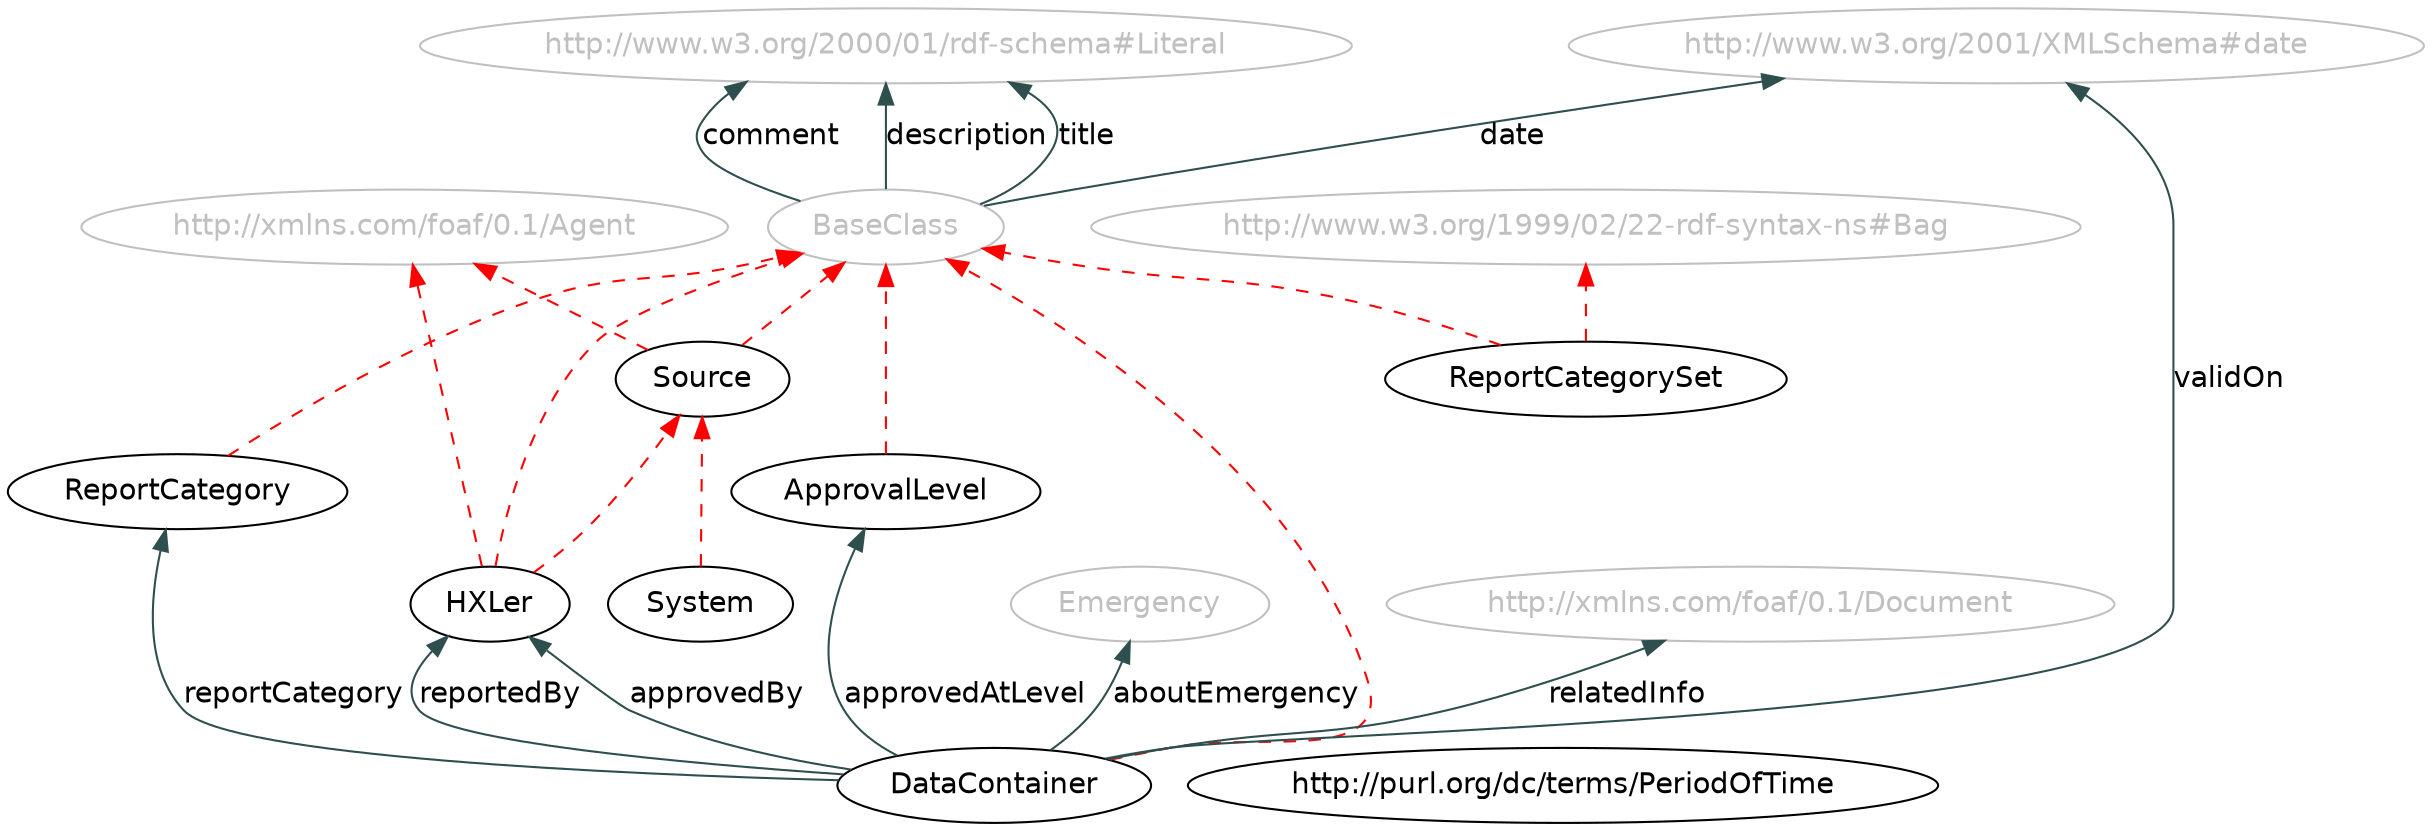 digraph { 
 rankdir="BT";	
 charset="utf-8";
 overlap=false;
 edge [color=darkslategray];
 edge [fontname=Helvetica];
 node [fontname=Helvetica];

"ApprovalLevel" [ URL = "./#ApprovalLevel"] ;
		"BaseClass" [ URL = "./#ApprovalLevel" color="gray" fontcolor="gray"] ;
				"ApprovalLevel" -> "BaseClass" [ color=red style="dashed" ]; 
			"DataContainer" [ URL = "./#DataContainer"] ;
		"BaseClass" [ URL = "./#DataContainer" color="gray" fontcolor="gray"] ;
				"DataContainer" -> "BaseClass" [ color=red style="dashed" ]; 
			"HXLer" [ URL = "./#HXLer"] ;
		"http://xmlns.com/foaf/0.1/Agent" [ URL = "./#HXLer" color="gray" fontcolor="gray"] ;
				"HXLer" -> "http://xmlns.com/foaf/0.1/Agent" [ color=red style="dashed" ]; 
			"BaseClass" [ URL = "./#HXLer" color="gray" fontcolor="gray"] ;
				"HXLer" -> "BaseClass" [ color=red style="dashed" ]; 
			"HXLer" -> "Source" [ color=red style="dashed" ]; 
			"ReportCategory" [ URL = "./#ReportCategory"] ;
		"BaseClass" [ URL = "./#ReportCategory" color="gray" fontcolor="gray"] ;
				"ReportCategory" -> "BaseClass" [ color=red style="dashed" ]; 
			"ReportCategorySet" [ URL = "./#ReportCategorySet"] ;
		"BaseClass" [ URL = "./#ReportCategorySet" color="gray" fontcolor="gray"] ;
				"ReportCategorySet" -> "BaseClass" [ color=red style="dashed" ]; 
			"http://www.w3.org/1999/02/22-rdf-syntax-ns#Bag" [ URL = "./#ReportCategorySet" color="gray" fontcolor="gray"] ;
				"ReportCategorySet" -> "http://www.w3.org/1999/02/22-rdf-syntax-ns#Bag" [ color=red style="dashed" ]; 
			"Source" [ URL = "./#Source"] ;
		"http://xmlns.com/foaf/0.1/Agent" [ URL = "./#Source" color="gray" fontcolor="gray"] ;
				"Source" -> "http://xmlns.com/foaf/0.1/Agent" [ color=red style="dashed" ]; 
			"BaseClass" [ URL = "./#Source" color="gray" fontcolor="gray"] ;
				"Source" -> "BaseClass" [ color=red style="dashed" ]; 
			"System" [ URL = "./#System"] ;
		"System" -> "Source" [ color=red style="dashed" ]; 
			"http://purl.org/dc/terms/PeriodOfTime" [ URL = "./#http://purl.org/dc/terms/PeriodOfTime"] ;
		"Emergency" [ URL = "./#Emergency" color="gray" fontcolor="gray"] ;
					"DataContainer" -> "Emergency" [ label="aboutEmergency" URL = "./#aboutEmergency"]; 
				"DataContainer" -> "ApprovalLevel" [ label="approvedAtLevel" URL = "./#approvedAtLevel"]; 
				"DataContainer" -> "HXLer" [ label="approvedBy" URL = "./#approvedBy"]; 
				"BaseClass" [ URL = "./#BaseClass" color="gray" fontcolor="gray"] ;
				"http://www.w3.org/2000/01/rdf-schema#Literal" [ URL = "./#http://www.w3.org/2000/01/rdf-schema#Literal" color="gray" fontcolor="gray"] ;
					"BaseClass" -> "http://www.w3.org/2000/01/rdf-schema#Literal" [ label="comment" URL = "./#comment"]; 
				"BaseClass" [ URL = "./#BaseClass" color="gray" fontcolor="gray"] ;
				"http://www.w3.org/2001/XMLSchema#date" [ URL = "./#http://www.w3.org/2001/XMLSchema#date" color="gray" fontcolor="gray"] ;
					"BaseClass" -> "http://www.w3.org/2001/XMLSchema#date" [ label="date" URL = "./#date"]; 
				"BaseClass" [ URL = "./#BaseClass" color="gray" fontcolor="gray"] ;
				"http://www.w3.org/2000/01/rdf-schema#Literal" [ URL = "./#http://www.w3.org/2000/01/rdf-schema#Literal" color="gray" fontcolor="gray"] ;
					"BaseClass" -> "http://www.w3.org/2000/01/rdf-schema#Literal" [ label="description" URL = "./#description"]; 
				"http://xmlns.com/foaf/0.1/Document" [ URL = "./#http://xmlns.com/foaf/0.1/Document" color="gray" fontcolor="gray"] ;
					"DataContainer" -> "http://xmlns.com/foaf/0.1/Document" [ label="relatedInfo" URL = "./#relatedInfo"]; 
				"DataContainer" -> "ReportCategory" [ label="reportCategory" URL = "./#reportCategory"]; 
				"DataContainer" -> "HXLer" [ label="reportedBy" URL = "./#reportedBy"]; 
				"BaseClass" [ URL = "./#BaseClass" color="gray" fontcolor="gray"] ;
				"http://www.w3.org/2000/01/rdf-schema#Literal" [ URL = "./#http://www.w3.org/2000/01/rdf-schema#Literal" color="gray" fontcolor="gray"] ;
					"BaseClass" -> "http://www.w3.org/2000/01/rdf-schema#Literal" [ label="title" URL = "./#title"]; 
				"http://www.w3.org/2001/XMLSchema#date" [ URL = "./#http://www.w3.org/2001/XMLSchema#date" color="gray" fontcolor="gray"] ;
					"DataContainer" -> "http://www.w3.org/2001/XMLSchema#date" [ label="validOn" URL = "./#validOn"]; 
				}
